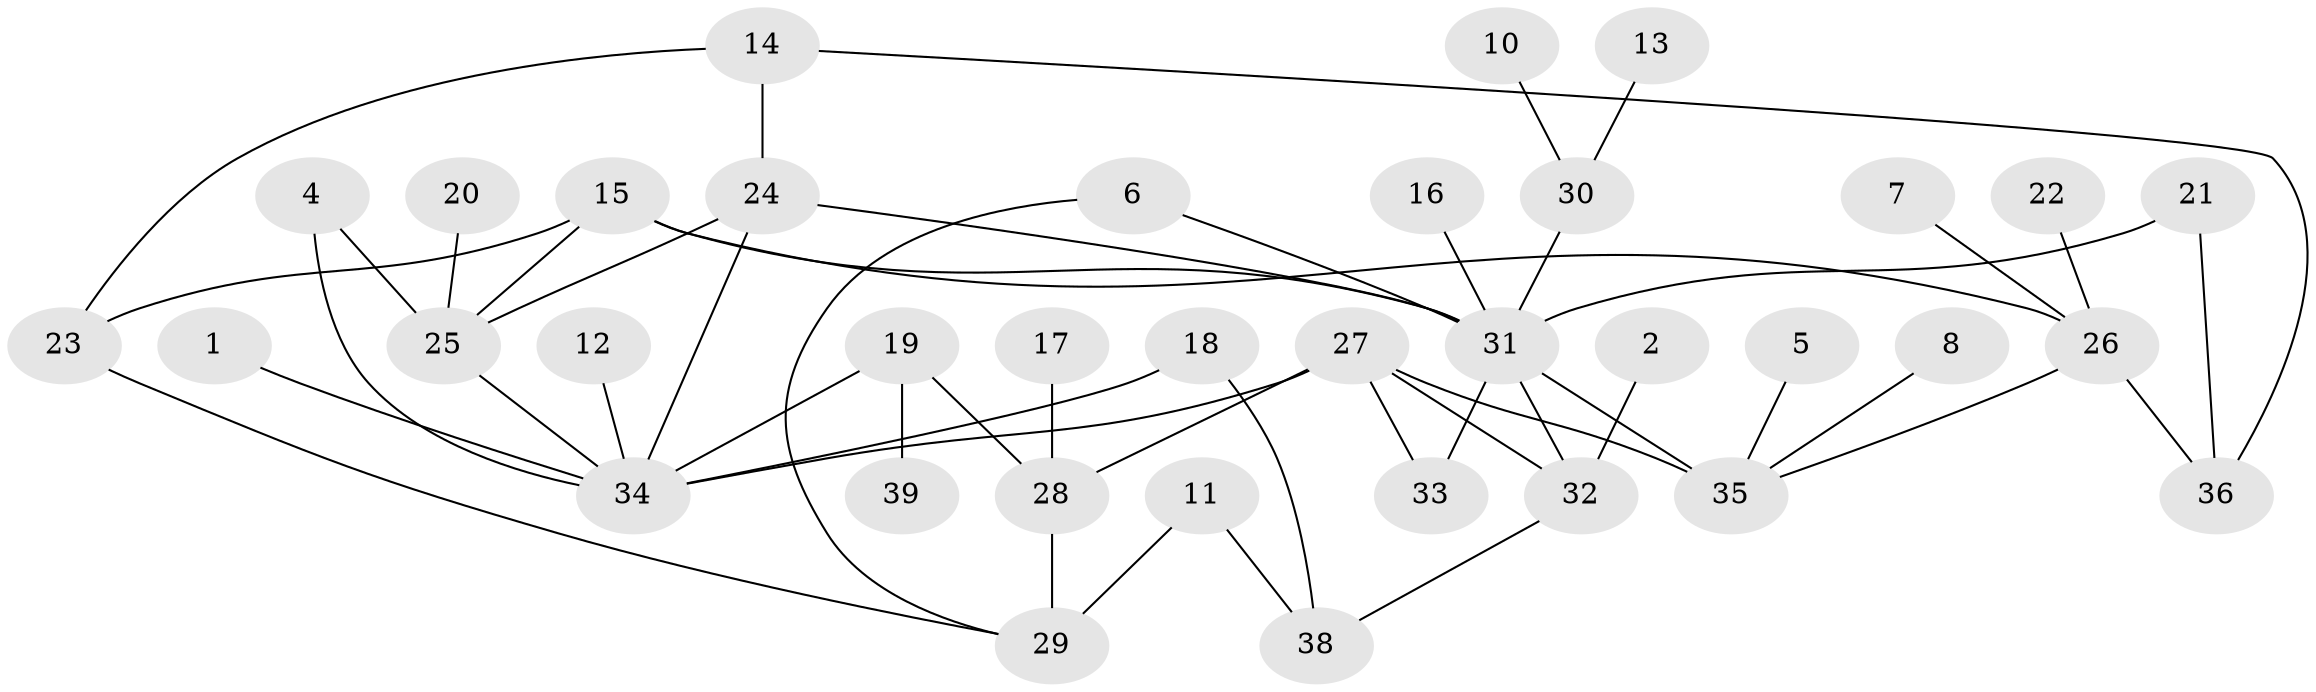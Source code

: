 // original degree distribution, {2: 0.3116883116883117, 1: 0.2597402597402597, 0: 0.03896103896103896, 5: 0.05194805194805195, 3: 0.15584415584415584, 4: 0.12987012987012986, 6: 0.05194805194805195}
// Generated by graph-tools (version 1.1) at 2025/49/03/09/25 03:49:04]
// undirected, 36 vertices, 50 edges
graph export_dot {
graph [start="1"]
  node [color=gray90,style=filled];
  1;
  2;
  4;
  5;
  6;
  7;
  8;
  10;
  11;
  12;
  13;
  14;
  15;
  16;
  17;
  18;
  19;
  20;
  21;
  22;
  23;
  24;
  25;
  26;
  27;
  28;
  29;
  30;
  31;
  32;
  33;
  34;
  35;
  36;
  38;
  39;
  1 -- 34 [weight=1.0];
  2 -- 32 [weight=1.0];
  4 -- 25 [weight=1.0];
  4 -- 34 [weight=1.0];
  5 -- 35 [weight=1.0];
  6 -- 29 [weight=1.0];
  6 -- 31 [weight=1.0];
  7 -- 26 [weight=1.0];
  8 -- 35 [weight=1.0];
  10 -- 30 [weight=1.0];
  11 -- 29 [weight=1.0];
  11 -- 38 [weight=1.0];
  12 -- 34 [weight=1.0];
  13 -- 30 [weight=1.0];
  14 -- 23 [weight=1.0];
  14 -- 24 [weight=1.0];
  14 -- 36 [weight=1.0];
  15 -- 23 [weight=1.0];
  15 -- 25 [weight=1.0];
  15 -- 26 [weight=1.0];
  15 -- 31 [weight=1.0];
  16 -- 31 [weight=1.0];
  17 -- 28 [weight=1.0];
  18 -- 34 [weight=1.0];
  18 -- 38 [weight=1.0];
  19 -- 28 [weight=2.0];
  19 -- 34 [weight=1.0];
  19 -- 39 [weight=1.0];
  20 -- 25 [weight=1.0];
  21 -- 31 [weight=1.0];
  21 -- 36 [weight=1.0];
  22 -- 26 [weight=1.0];
  23 -- 29 [weight=1.0];
  24 -- 25 [weight=1.0];
  24 -- 31 [weight=1.0];
  24 -- 34 [weight=1.0];
  25 -- 34 [weight=1.0];
  26 -- 35 [weight=1.0];
  26 -- 36 [weight=1.0];
  27 -- 28 [weight=1.0];
  27 -- 32 [weight=1.0];
  27 -- 33 [weight=1.0];
  27 -- 34 [weight=1.0];
  27 -- 35 [weight=2.0];
  28 -- 29 [weight=2.0];
  30 -- 31 [weight=1.0];
  31 -- 32 [weight=1.0];
  31 -- 33 [weight=1.0];
  31 -- 35 [weight=2.0];
  32 -- 38 [weight=1.0];
}
